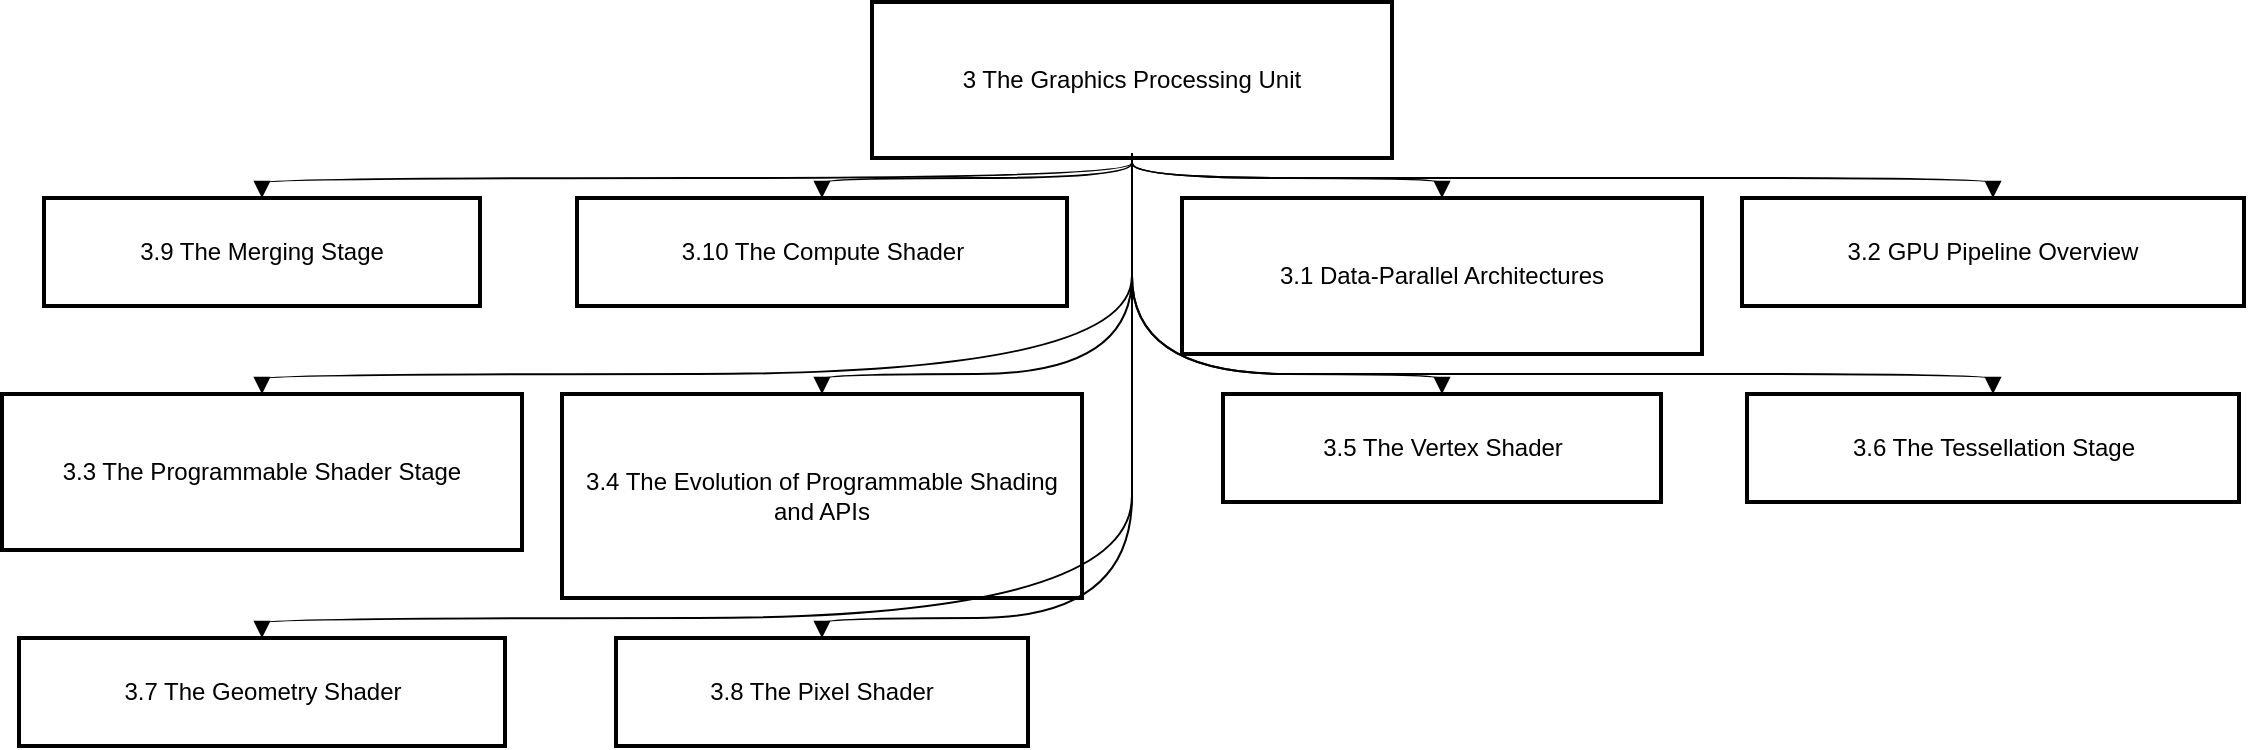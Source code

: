 <mxfile version="26.0.5">
  <diagram name="Page-1" id="BtSSFZNs0vSuLZSkJ4xa">
    <mxGraphModel dx="1194" dy="708" grid="1" gridSize="10" guides="1" tooltips="1" connect="1" arrows="1" fold="1" page="1" pageScale="1" pageWidth="850" pageHeight="1100" math="0" shadow="0">
      <root>
        <mxCell id="0" />
        <mxCell id="1" parent="0" />
        <mxCell id="wbo7C4n5_dHIXHI4goQY-1" value="3 The Graphics Processing Unit" style="whiteSpace=wrap;strokeWidth=2;" vertex="1" parent="1">
          <mxGeometry x="455" y="20" width="260" height="78" as="geometry" />
        </mxCell>
        <mxCell id="wbo7C4n5_dHIXHI4goQY-2" value="3.1 Data-Parallel Architectures" style="whiteSpace=wrap;strokeWidth=2;" vertex="1" parent="1">
          <mxGeometry x="610" y="118" width="260" height="78" as="geometry" />
        </mxCell>
        <mxCell id="wbo7C4n5_dHIXHI4goQY-3" value="3.2 GPU Pipeline Overview" style="whiteSpace=wrap;strokeWidth=2;" vertex="1" parent="1">
          <mxGeometry x="890" y="118" width="251" height="54" as="geometry" />
        </mxCell>
        <mxCell id="wbo7C4n5_dHIXHI4goQY-4" value="3.3 The Programmable Shader Stage" style="whiteSpace=wrap;strokeWidth=2;" vertex="1" parent="1">
          <mxGeometry x="20" y="216" width="260" height="78" as="geometry" />
        </mxCell>
        <mxCell id="wbo7C4n5_dHIXHI4goQY-5" value="3.4 The Evolution of Programmable Shading and APIs" style="whiteSpace=wrap;strokeWidth=2;" vertex="1" parent="1">
          <mxGeometry x="300" y="216" width="260" height="102" as="geometry" />
        </mxCell>
        <mxCell id="wbo7C4n5_dHIXHI4goQY-6" value="3.5 The Vertex Shader" style="whiteSpace=wrap;strokeWidth=2;" vertex="1" parent="1">
          <mxGeometry x="630.5" y="216" width="219" height="54" as="geometry" />
        </mxCell>
        <mxCell id="wbo7C4n5_dHIXHI4goQY-7" value="3.6 The Tessellation Stage" style="whiteSpace=wrap;strokeWidth=2;" vertex="1" parent="1">
          <mxGeometry x="892.5" y="216" width="246" height="54" as="geometry" />
        </mxCell>
        <mxCell id="wbo7C4n5_dHIXHI4goQY-8" value="3.7 The Geometry Shader" style="whiteSpace=wrap;strokeWidth=2;" vertex="1" parent="1">
          <mxGeometry x="28.5" y="338" width="243" height="54" as="geometry" />
        </mxCell>
        <mxCell id="wbo7C4n5_dHIXHI4goQY-9" value="3.8 The Pixel Shader" style="whiteSpace=wrap;strokeWidth=2;" vertex="1" parent="1">
          <mxGeometry x="327" y="338" width="206" height="54" as="geometry" />
        </mxCell>
        <mxCell id="wbo7C4n5_dHIXHI4goQY-10" value="3.9 The Merging Stage" style="whiteSpace=wrap;strokeWidth=2;" vertex="1" parent="1">
          <mxGeometry x="41" y="118" width="218" height="54" as="geometry" />
        </mxCell>
        <mxCell id="wbo7C4n5_dHIXHI4goQY-11" value="3.10 The Compute Shader" style="whiteSpace=wrap;strokeWidth=2;" vertex="1" parent="1">
          <mxGeometry x="307.5" y="118" width="245" height="54" as="geometry" />
        </mxCell>
        <mxCell id="wbo7C4n5_dHIXHI4goQY-12" value="" style="curved=1;startArrow=none;endArrow=block;rounded=0;noEdgeStyle=1;orthogonal=1;edgeStyle=orthogonalEdgeStyle;" edge="1" parent="1" source="wbo7C4n5_dHIXHI4goQY-1" target="wbo7C4n5_dHIXHI4goQY-2">
          <mxGeometry relative="1" as="geometry">
            <Array as="points">
              <mxPoint x="585" y="93" />
              <mxPoint x="585" y="108" />
              <mxPoint x="740" y="108" />
              <mxPoint x="740" y="113" />
            </Array>
          </mxGeometry>
        </mxCell>
        <mxCell id="wbo7C4n5_dHIXHI4goQY-13" value="" style="curved=1;startArrow=none;endArrow=block;rounded=0;noEdgeStyle=1;orthogonal=1;edgeStyle=orthogonalEdgeStyle;" edge="1" parent="1" source="wbo7C4n5_dHIXHI4goQY-1" target="wbo7C4n5_dHIXHI4goQY-3">
          <mxGeometry relative="1" as="geometry">
            <Array as="points">
              <mxPoint x="585" y="93" />
              <mxPoint x="585" y="108" />
              <mxPoint x="740" y="108" />
              <mxPoint x="1015.5" y="108" />
              <mxPoint x="1015.5" y="113" />
            </Array>
          </mxGeometry>
        </mxCell>
        <mxCell id="wbo7C4n5_dHIXHI4goQY-14" value="" style="curved=1;startArrow=none;endArrow=block;rounded=0;noEdgeStyle=1;orthogonal=1;edgeStyle=orthogonalEdgeStyle;" edge="1" parent="1" source="wbo7C4n5_dHIXHI4goQY-1" target="wbo7C4n5_dHIXHI4goQY-4">
          <mxGeometry relative="1" as="geometry">
            <Array as="points">
              <mxPoint x="585" y="93" />
              <mxPoint x="585" y="108" />
              <mxPoint x="585" y="206" />
              <mxPoint x="150" y="206" />
              <mxPoint x="150" y="211" />
            </Array>
          </mxGeometry>
        </mxCell>
        <mxCell id="wbo7C4n5_dHIXHI4goQY-15" value="" style="curved=1;startArrow=none;endArrow=block;rounded=0;noEdgeStyle=1;orthogonal=1;edgeStyle=orthogonalEdgeStyle;" edge="1" parent="1" source="wbo7C4n5_dHIXHI4goQY-1" target="wbo7C4n5_dHIXHI4goQY-5">
          <mxGeometry relative="1" as="geometry">
            <Array as="points">
              <mxPoint x="585" y="93" />
              <mxPoint x="585" y="108" />
              <mxPoint x="585" y="206" />
              <mxPoint x="430" y="206" />
              <mxPoint x="430" y="211" />
            </Array>
          </mxGeometry>
        </mxCell>
        <mxCell id="wbo7C4n5_dHIXHI4goQY-16" value="" style="curved=1;startArrow=none;endArrow=block;rounded=0;noEdgeStyle=1;orthogonal=1;edgeStyle=orthogonalEdgeStyle;" edge="1" parent="1" source="wbo7C4n5_dHIXHI4goQY-1" target="wbo7C4n5_dHIXHI4goQY-6">
          <mxGeometry relative="1" as="geometry">
            <Array as="points">
              <mxPoint x="585" y="93" />
              <mxPoint x="585" y="108" />
              <mxPoint x="585" y="206" />
              <mxPoint x="740" y="206" />
              <mxPoint x="740" y="211" />
            </Array>
          </mxGeometry>
        </mxCell>
        <mxCell id="wbo7C4n5_dHIXHI4goQY-17" value="" style="curved=1;startArrow=none;endArrow=block;rounded=0;noEdgeStyle=1;orthogonal=1;edgeStyle=orthogonalEdgeStyle;" edge="1" parent="1" source="wbo7C4n5_dHIXHI4goQY-1" target="wbo7C4n5_dHIXHI4goQY-7">
          <mxGeometry relative="1" as="geometry">
            <Array as="points">
              <mxPoint x="585" y="93" />
              <mxPoint x="585" y="108" />
              <mxPoint x="585" y="206" />
              <mxPoint x="740" y="206" />
              <mxPoint x="1015.5" y="206" />
              <mxPoint x="1015.5" y="211" />
            </Array>
          </mxGeometry>
        </mxCell>
        <mxCell id="wbo7C4n5_dHIXHI4goQY-18" value="" style="curved=1;startArrow=none;endArrow=block;rounded=0;noEdgeStyle=1;orthogonal=1;edgeStyle=orthogonalEdgeStyle;" edge="1" parent="1" source="wbo7C4n5_dHIXHI4goQY-1" target="wbo7C4n5_dHIXHI4goQY-8">
          <mxGeometry relative="1" as="geometry">
            <Array as="points">
              <mxPoint x="585" y="93" />
              <mxPoint x="585" y="108" />
              <mxPoint x="585" y="206" />
              <mxPoint x="585" y="328" />
              <mxPoint x="150" y="328" />
              <mxPoint x="150" y="333" />
            </Array>
          </mxGeometry>
        </mxCell>
        <mxCell id="wbo7C4n5_dHIXHI4goQY-19" value="" style="curved=1;startArrow=none;endArrow=block;rounded=0;noEdgeStyle=1;orthogonal=1;edgeStyle=orthogonalEdgeStyle;" edge="1" parent="1" source="wbo7C4n5_dHIXHI4goQY-1" target="wbo7C4n5_dHIXHI4goQY-9">
          <mxGeometry relative="1" as="geometry">
            <Array as="points">
              <mxPoint x="585" y="93" />
              <mxPoint x="585" y="108" />
              <mxPoint x="585" y="206" />
              <mxPoint x="585" y="328" />
              <mxPoint x="430" y="328" />
              <mxPoint x="430" y="333" />
            </Array>
          </mxGeometry>
        </mxCell>
        <mxCell id="wbo7C4n5_dHIXHI4goQY-20" value="" style="curved=1;startArrow=none;endArrow=block;rounded=0;noEdgeStyle=1;orthogonal=1;edgeStyle=orthogonalEdgeStyle;" edge="1" parent="1" source="wbo7C4n5_dHIXHI4goQY-1" target="wbo7C4n5_dHIXHI4goQY-10">
          <mxGeometry relative="1" as="geometry">
            <Array as="points">
              <mxPoint x="585" y="93" />
              <mxPoint x="585" y="108" />
              <mxPoint x="150" y="108" />
              <mxPoint x="150" y="113" />
            </Array>
          </mxGeometry>
        </mxCell>
        <mxCell id="wbo7C4n5_dHIXHI4goQY-21" value="" style="curved=1;startArrow=none;endArrow=block;rounded=0;noEdgeStyle=1;orthogonal=1;edgeStyle=orthogonalEdgeStyle;" edge="1" parent="1" source="wbo7C4n5_dHIXHI4goQY-1" target="wbo7C4n5_dHIXHI4goQY-11">
          <mxGeometry relative="1" as="geometry">
            <Array as="points">
              <mxPoint x="585" y="93" />
              <mxPoint x="585" y="108" />
              <mxPoint x="430" y="108" />
              <mxPoint x="430" y="113" />
            </Array>
          </mxGeometry>
        </mxCell>
      </root>
    </mxGraphModel>
  </diagram>
</mxfile>
